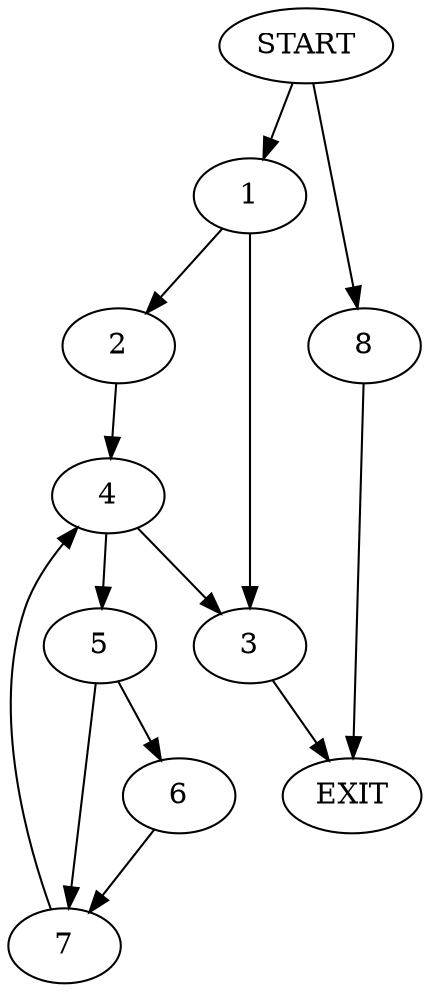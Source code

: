 digraph {
0 [label="START"]
9 [label="EXIT"]
0 -> 1
1 -> 2
1 -> 3
2 -> 4
3 -> 9
4 -> 5
4 -> 3
5 -> 6
5 -> 7
6 -> 7
7 -> 4
0 -> 8
8 -> 9
}
